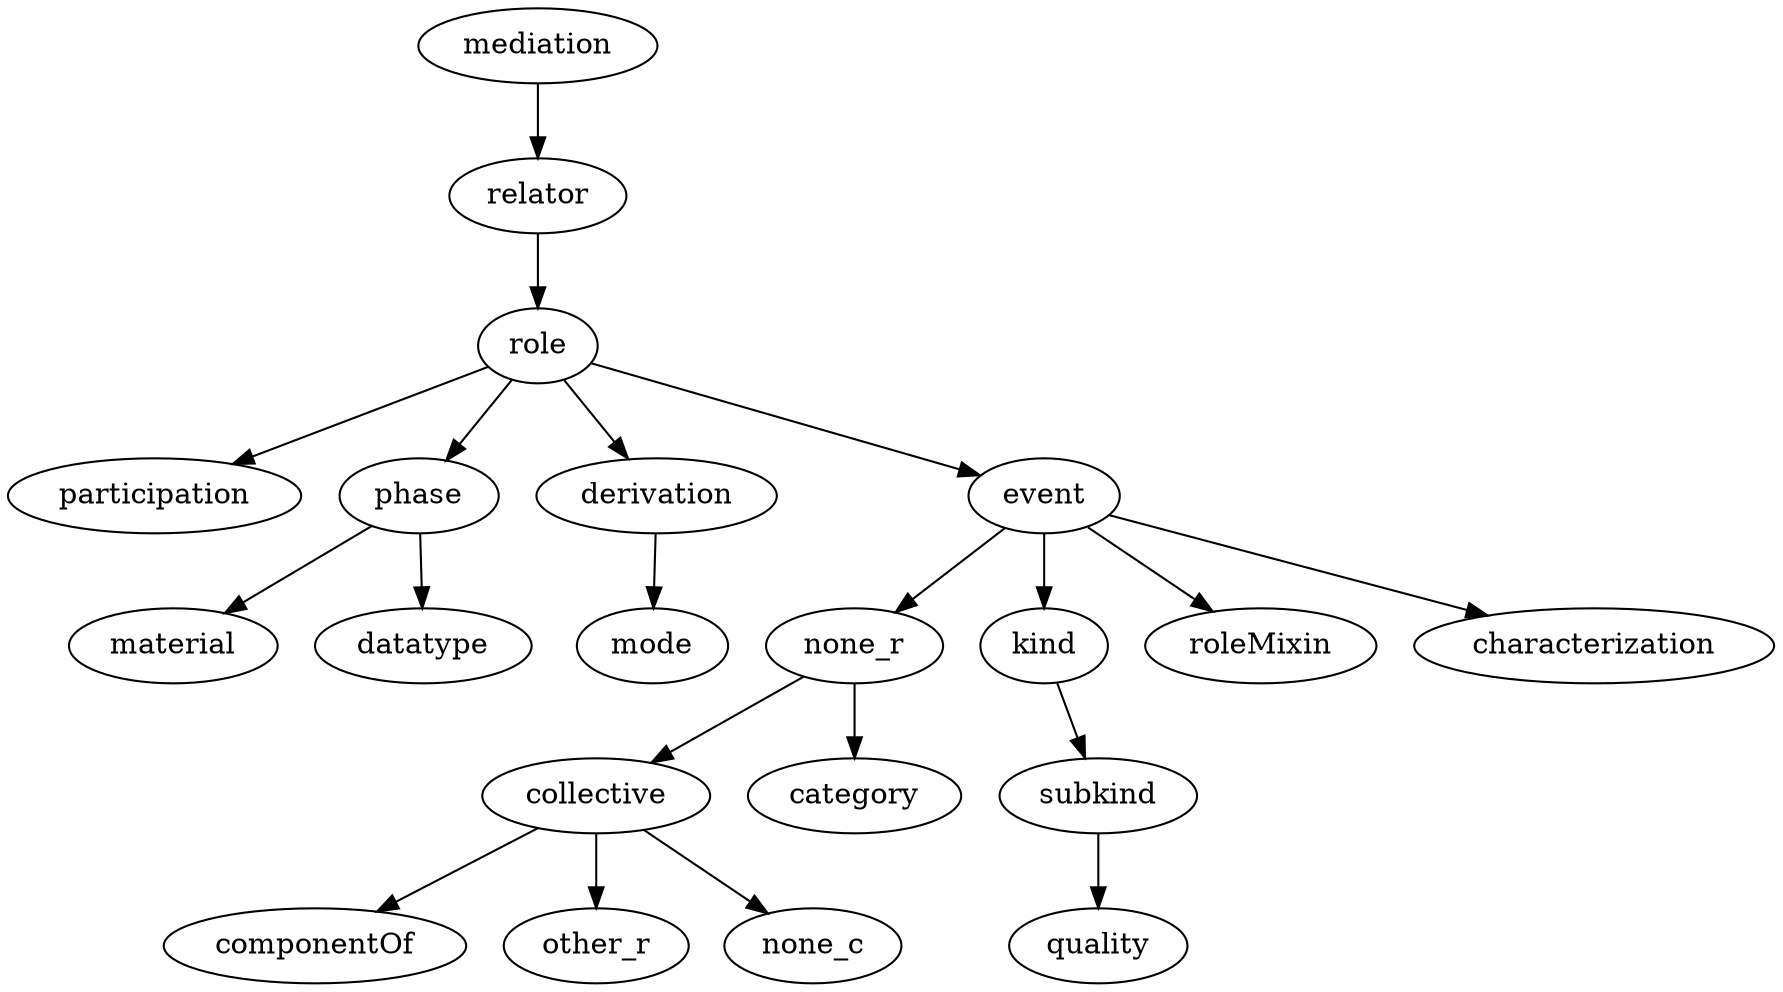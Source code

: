 strict digraph  {
mediation;
relator;
role;
participation;
phase;
derivation;
event;
none_r;
kind;
roleMixin;
characterization;
collective;
category;
componentOf;
other_r;
none_c;
subkind;
quality;
material;
datatype;
mode;
mediation -> relator;
relator -> role;
role -> participation;
role -> phase;
role -> derivation;
role -> event;
phase -> material;
phase -> datatype;
derivation -> mode;
event -> none_r;
event -> kind;
event -> roleMixin;
event -> characterization;
none_r -> collective;
none_r -> category;
kind -> subkind;
collective -> componentOf;
collective -> other_r;
collective -> none_c;
subkind -> quality;
}
